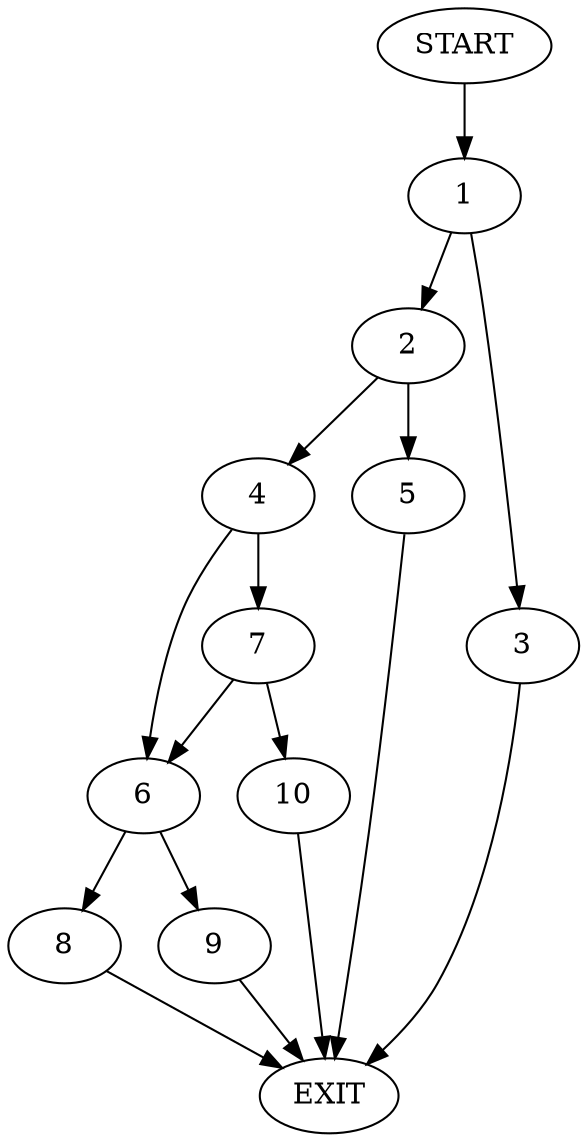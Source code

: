 digraph {
0 [label="START"]
11 [label="EXIT"]
0 -> 1
1 -> 2
1 -> 3
2 -> 4
2 -> 5
3 -> 11
5 -> 11
4 -> 6
4 -> 7
6 -> 8
6 -> 9
7 -> 6
7 -> 10
10 -> 11
9 -> 11
8 -> 11
}
